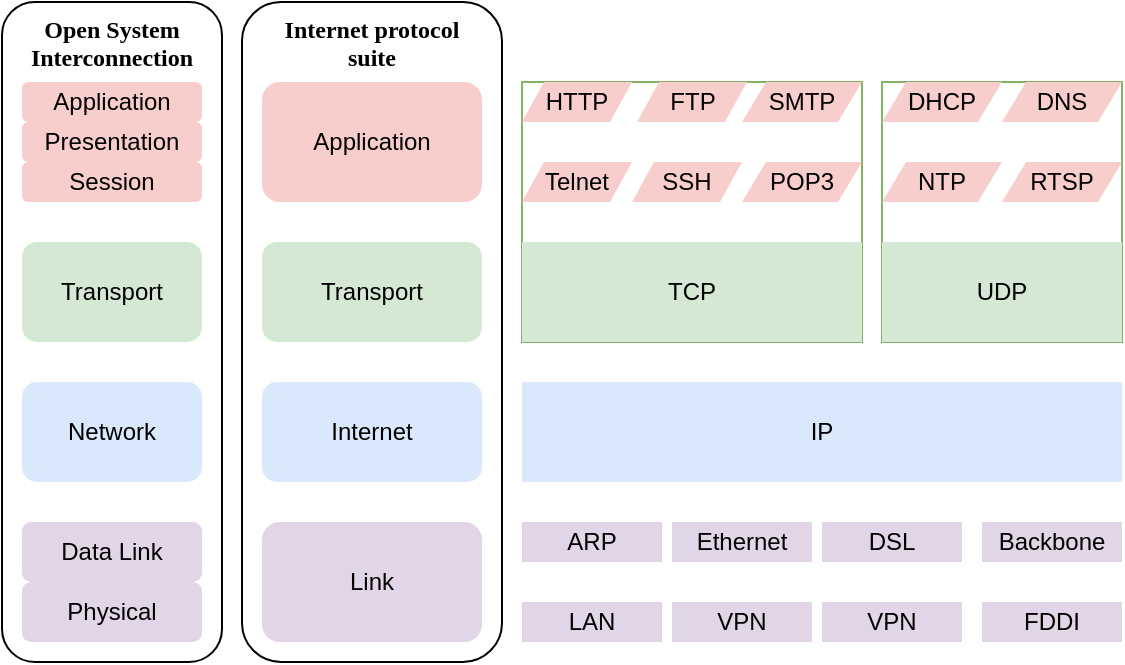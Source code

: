 <mxfile version="13.2.4" type="device"><diagram id="J3pkPq4Tm1DbtjVrDv4Y" name="Page-1"><mxGraphModel dx="891" dy="995" grid="1" gridSize="10" guides="1" tooltips="1" connect="1" arrows="1" fold="1" page="1" pageScale="1" pageWidth="850" pageHeight="1100" math="0" shadow="0"><root><mxCell id="0"/><mxCell id="1" parent="0"/><mxCell id="hbFGycHKaq6MRv9l1Mgi-14" value="" style="rounded=1;whiteSpace=wrap;html=1;fillColor=none;fontFamily=Verdana;" parent="1" vertex="1"><mxGeometry x="265" y="50" width="130" height="330" as="geometry"/></mxCell><mxCell id="hbFGycHKaq6MRv9l1Mgi-13" value="" style="rounded=1;whiteSpace=wrap;html=1;fillColor=none;fontFamily=Verdana;" parent="1" vertex="1"><mxGeometry x="145" y="50" width="110" height="330" as="geometry"/></mxCell><mxCell id="hbFGycHKaq6MRv9l1Mgi-3" value="" style="rounded=0;whiteSpace=wrap;html=1;fontFamily=Verdana;fillColor=none;strokeColor=#82b366;" parent="1" vertex="1"><mxGeometry x="585" y="90" width="120" height="130" as="geometry"/></mxCell><mxCell id="hbFGycHKaq6MRv9l1Mgi-1" value="" style="rounded=0;whiteSpace=wrap;html=1;fontFamily=Verdana;fillColor=none;strokeColor=#82b366;" parent="1" vertex="1"><mxGeometry x="405" y="90" width="170" height="130" as="geometry"/></mxCell><mxCell id="RNvYMv8FyRXITYRzz092-1" value="Application" style="rounded=1;whiteSpace=wrap;html=1;fillColor=#f8cecc;strokeColor=none;" parent="1" vertex="1"><mxGeometry x="275" y="90" width="110" height="60" as="geometry"/></mxCell><mxCell id="RNvYMv8FyRXITYRzz092-2" value="Transport" style="rounded=1;whiteSpace=wrap;html=1;fillColor=#d5e8d4;strokeColor=none;" parent="1" vertex="1"><mxGeometry x="275" y="170" width="110" height="50" as="geometry"/></mxCell><mxCell id="RNvYMv8FyRXITYRzz092-3" value="Internet" style="rounded=1;whiteSpace=wrap;html=1;fillColor=#dae8fc;strokeColor=none;" parent="1" vertex="1"><mxGeometry x="275" y="240" width="110" height="50" as="geometry"/></mxCell><mxCell id="RNvYMv8FyRXITYRzz092-4" value="Link" style="rounded=1;whiteSpace=wrap;html=1;fillColor=#e1d5e7;strokeColor=none;" parent="1" vertex="1"><mxGeometry x="275" y="310" width="110" height="60" as="geometry"/></mxCell><mxCell id="RNvYMv8FyRXITYRzz092-5" value="&lt;b&gt;Internet protocol&lt;br&gt;&lt;div&gt;&lt;b&gt;suite&lt;/b&gt;&lt;/div&gt;&lt;/b&gt;" style="text;whiteSpace=wrap;html=1;align=center;fontFamily=Verdana;" parent="1" vertex="1"><mxGeometry x="275" y="50" width="110" height="40" as="geometry"/></mxCell><mxCell id="RNvYMv8FyRXITYRzz092-6" value="&lt;span class=&quot;text_import2&quot;&gt;Open System &lt;br&gt;Interconnection&lt;/span&gt;" style="text;whiteSpace=wrap;html=1;align=center;fontFamily=Verdana;fontStyle=1" parent="1" vertex="1"><mxGeometry x="155" y="50" width="90" height="50" as="geometry"/></mxCell><mxCell id="RNvYMv8FyRXITYRzz092-7" value="Session" style="rounded=1;whiteSpace=wrap;html=1;fillColor=#f8cecc;strokeColor=none;" parent="1" vertex="1"><mxGeometry x="155" y="130" width="90" height="20" as="geometry"/></mxCell><mxCell id="RNvYMv8FyRXITYRzz092-8" value="Transport" style="rounded=1;whiteSpace=wrap;html=1;fillColor=#d5e8d4;strokeColor=none;" parent="1" vertex="1"><mxGeometry x="155" y="170" width="90" height="50" as="geometry"/></mxCell><mxCell id="RNvYMv8FyRXITYRzz092-10" value="Network" style="rounded=1;whiteSpace=wrap;html=1;fillColor=#dae8fc;strokeColor=none;" parent="1" vertex="1"><mxGeometry x="155" y="240" width="90" height="50" as="geometry"/></mxCell><mxCell id="RNvYMv8FyRXITYRzz092-12" value="Data Link" style="rounded=1;whiteSpace=wrap;html=1;fillColor=#e1d5e7;strokeColor=none;" parent="1" vertex="1"><mxGeometry x="155" y="310" width="90" height="30" as="geometry"/></mxCell><mxCell id="RNvYMv8FyRXITYRzz092-13" value="HTTP" style="shape=parallelogram;perimeter=parallelogramPerimeter;whiteSpace=wrap;html=1;fillColor=#f8cecc;strokeColor=none;" parent="1" vertex="1"><mxGeometry x="405" y="90" width="55" height="20" as="geometry"/></mxCell><mxCell id="RNvYMv8FyRXITYRzz092-14" value="FTP" style="shape=parallelogram;perimeter=parallelogramPerimeter;whiteSpace=wrap;html=1;fillColor=#f8cecc;strokeColor=none;" parent="1" vertex="1"><mxGeometry x="462.5" y="90" width="55" height="20" as="geometry"/></mxCell><mxCell id="RNvYMv8FyRXITYRzz092-16" value="SSH" style="shape=parallelogram;perimeter=parallelogramPerimeter;whiteSpace=wrap;html=1;fillColor=#f8cecc;strokeColor=none;" parent="1" vertex="1"><mxGeometry x="460" y="130" width="55" height="20" as="geometry"/></mxCell><mxCell id="RNvYMv8FyRXITYRzz092-17" value="SMTP" style="shape=parallelogram;perimeter=parallelogramPerimeter;whiteSpace=wrap;html=1;fillColor=#f8cecc;strokeColor=none;" parent="1" vertex="1"><mxGeometry x="515" y="90" width="60" height="20" as="geometry"/></mxCell><mxCell id="RNvYMv8FyRXITYRzz092-18" value="Telnet" style="shape=parallelogram;perimeter=parallelogramPerimeter;whiteSpace=wrap;html=1;fillColor=#f8cecc;strokeColor=none;" parent="1" vertex="1"><mxGeometry x="405" y="130" width="55" height="20" as="geometry"/></mxCell><mxCell id="RNvYMv8FyRXITYRzz092-24" value="DHCP" style="shape=parallelogram;perimeter=parallelogramPerimeter;whiteSpace=wrap;html=1;fillColor=#f8cecc;strokeColor=none;" parent="1" vertex="1"><mxGeometry x="585" y="90" width="60" height="20" as="geometry"/></mxCell><mxCell id="RNvYMv8FyRXITYRzz092-25" value="NTP" style="shape=parallelogram;perimeter=parallelogramPerimeter;whiteSpace=wrap;html=1;fillColor=#f8cecc;strokeColor=none;" parent="1" vertex="1"><mxGeometry x="585" y="130" width="60" height="20" as="geometry"/></mxCell><mxCell id="RNvYMv8FyRXITYRzz092-26" value="DNS" style="shape=parallelogram;perimeter=parallelogramPerimeter;whiteSpace=wrap;html=1;fillColor=#f8cecc;strokeColor=none;" parent="1" vertex="1"><mxGeometry x="645" y="90" width="60" height="20" as="geometry"/></mxCell><mxCell id="RNvYMv8FyRXITYRzz092-27" value="RTSP" style="shape=parallelogram;perimeter=parallelogramPerimeter;whiteSpace=wrap;html=1;fillColor=#f8cecc;strokeColor=none;" parent="1" vertex="1"><mxGeometry x="645" y="130" width="60" height="20" as="geometry"/></mxCell><mxCell id="RNvYMv8FyRXITYRzz092-28" value="TCP" style="rounded=0;whiteSpace=wrap;html=1;fillColor=#d5e8d4;strokeColor=none;" parent="1" vertex="1"><mxGeometry x="405" y="170" width="170" height="50" as="geometry"/></mxCell><mxCell id="RNvYMv8FyRXITYRzz092-29" value="UDP" style="rounded=0;whiteSpace=wrap;html=1;fillColor=#d5e8d4;strokeColor=none;" parent="1" vertex="1"><mxGeometry x="585" y="170" width="120" height="50" as="geometry"/></mxCell><mxCell id="RNvYMv8FyRXITYRzz092-32" value="IP" style="rounded=0;whiteSpace=wrap;html=1;fillColor=#dae8fc;strokeColor=none;" parent="1" vertex="1"><mxGeometry x="405" y="240" width="300" height="50" as="geometry"/></mxCell><mxCell id="RNvYMv8FyRXITYRzz092-33" value="ARP" style="rounded=0;whiteSpace=wrap;html=1;fillColor=#e1d5e7;strokeColor=none;" parent="1" vertex="1"><mxGeometry x="405" y="310" width="70" height="20" as="geometry"/></mxCell><mxCell id="RNvYMv8FyRXITYRzz092-35" value="Ethernet" style="rounded=0;whiteSpace=wrap;html=1;fillColor=#e1d5e7;strokeColor=none;" parent="1" vertex="1"><mxGeometry x="480" y="310" width="70" height="20" as="geometry"/></mxCell><mxCell id="RNvYMv8FyRXITYRzz092-36" value="DSL" style="rounded=0;whiteSpace=wrap;html=1;fillColor=#e1d5e7;strokeColor=none;" parent="1" vertex="1"><mxGeometry x="555" y="310" width="70" height="20" as="geometry"/></mxCell><mxCell id="RNvYMv8FyRXITYRzz092-37" value="Backbone" style="rounded=0;whiteSpace=wrap;html=1;fillColor=#e1d5e7;strokeColor=none;" parent="1" vertex="1"><mxGeometry x="635" y="310" width="70" height="20" as="geometry"/></mxCell><mxCell id="RNvYMv8FyRXITYRzz092-38" value="&lt;span&gt;LAN&lt;/span&gt;" style="rounded=0;whiteSpace=wrap;html=1;fillColor=#e1d5e7;strokeColor=none;" parent="1" vertex="1"><mxGeometry x="405" y="350" width="70" height="20" as="geometry"/></mxCell><mxCell id="RNvYMv8FyRXITYRzz092-39" value="&lt;span&gt;FDDI&lt;/span&gt;" style="rounded=0;whiteSpace=wrap;html=1;fillColor=#e1d5e7;strokeColor=none;" parent="1" vertex="1"><mxGeometry x="635" y="350" width="70" height="20" as="geometry"/></mxCell><mxCell id="RNvYMv8FyRXITYRzz092-40" value="&lt;span&gt;VPN&lt;/span&gt;" style="rounded=0;whiteSpace=wrap;html=1;fillColor=#e1d5e7;strokeColor=none;" parent="1" vertex="1"><mxGeometry x="480" y="350" width="70" height="20" as="geometry"/></mxCell><mxCell id="RNvYMv8FyRXITYRzz092-41" value="&lt;span&gt;VPN&lt;/span&gt;" style="rounded=0;whiteSpace=wrap;html=1;fillColor=#e1d5e7;strokeColor=none;" parent="1" vertex="1"><mxGeometry x="555" y="350" width="70" height="20" as="geometry"/></mxCell><mxCell id="RNvYMv8FyRXITYRzz092-44" value="POP3" style="shape=parallelogram;perimeter=parallelogramPerimeter;whiteSpace=wrap;html=1;fillColor=#f8cecc;strokeColor=none;" parent="1" vertex="1"><mxGeometry x="515" y="130" width="60" height="20" as="geometry"/></mxCell><mxCell id="hbFGycHKaq6MRv9l1Mgi-8" value="Presentation" style="rounded=1;whiteSpace=wrap;html=1;fillColor=#f8cecc;strokeColor=none;" parent="1" vertex="1"><mxGeometry x="155" y="110" width="90" height="20" as="geometry"/></mxCell><mxCell id="hbFGycHKaq6MRv9l1Mgi-9" value="Application" style="rounded=1;whiteSpace=wrap;html=1;fillColor=#f8cecc;strokeColor=none;" parent="1" vertex="1"><mxGeometry x="155" y="90" width="90" height="20" as="geometry"/></mxCell><mxCell id="hbFGycHKaq6MRv9l1Mgi-12" value="Physical" style="rounded=1;whiteSpace=wrap;html=1;fillColor=#e1d5e7;strokeColor=none;" parent="1" vertex="1"><mxGeometry x="155" y="340" width="90" height="30" as="geometry"/></mxCell></root></mxGraphModel></diagram></mxfile>